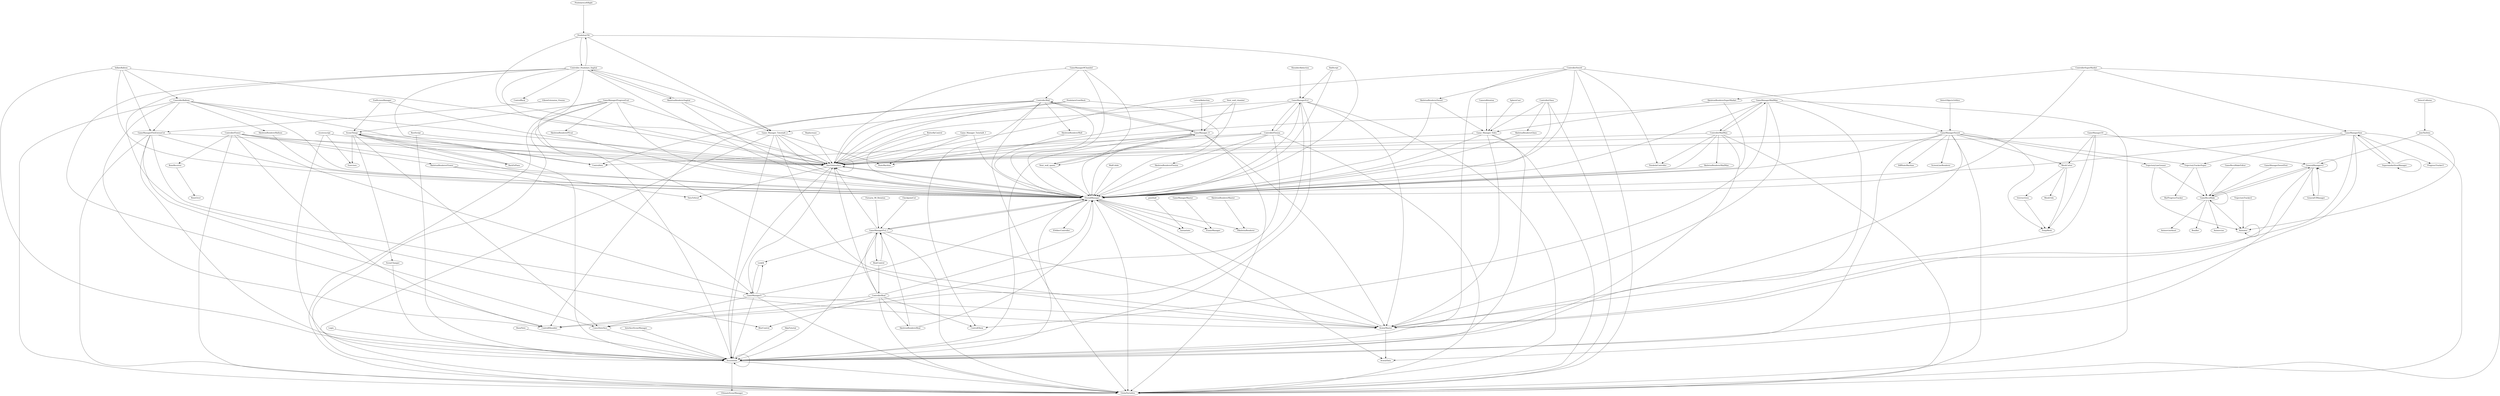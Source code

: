 digraph  {
	graph [nodesep=1.0,
		ranksep=3.0
	];
	EndScreenManager -> VarsToInterface;
	EndScreenManager -> SceneThings;
	Login -> SessionInfo;
	CheckpointCol -> GameManagerEx2_1;
	PendularsLeftRight -> PendulumTilt;
	GeneralManagerv2 -> GeneralManagerv2;
	GeneralManagerv2 -> GeneralUIManager;
	GeneralManagerv2 -> AvatarMaster;
	GeneralManagerv2 -> GameRecnMake;
	GeneralManagerv2 -> AvatarData;
	ControllerSuperMarket -> GlobalVariables;
	ControllerSuperMarket -> SkeletonRendererSuperMarket;
	ControllerSuperMarket -> GameManagerSaw;
	ControllerSuperMarket -> OverallManager;
	GameManagerMailMan -> GlobalVariables;
	GameManagerMailMan -> SessionInfo;
	GameManagerMailMan -> AvatarMaster;
	GameManagerMailMan -> ControlElbow;
	GameManagerMailMan -> OverallManager;
	GameManagerMailMan -> VarsToInterface;
	GameManagerMailMan -> ControllerMailMan;
	InflateBalloon -> SessionInfo;
	InflateBalloon -> GameManagerFlexExtensCot;
	InflateBalloon -> OverallManager;
	InflateBalloon -> VarsToInterface;
	InflateBalloon -> ControllerBalloon;
	SupermarketItemManager -> SupermarketItemManager;
	SupermarketItemManager -> GameManagerSaw;
	LookAt -> GameManager5;
	SkeletonRendererSuperMarket -> OverallManager;
	SkeletonRendererSuperMarket -> Game_Manager_Vidro;
	BackToPlans -> SceneThings;
	receivescript -> Exercises;
	receivescript -> SessionInfo;
	receivescript -> VarsToInterface;
	TrajectoryLineGenner -> GameRecnMake;
	TrajectoryLineGenner -> Animater;
	ControllerGlass -> GlobalVariables;
	ControllerGlass -> SkeletonRendererGlass;
	ControllerGlass -> OverallManager;
	ControllerGlass -> Game_Manager_Vidro;
	SkeletonRendererSword -> OverallManager;
	SkeletonRendererSword -> Game_Manager_Vidro;
	GameManager9Chambel -> ControllerWall;
	GameManager9Chambel -> OverallManager;
	GameManager9Chambel -> VarsToInterface;
	GameManager9Chambel -> Next_wall_spawn;
	GameManagerSaw -> GlobalVariables;
	GameManagerSaw -> SupermarketItemManager;
	GameManagerSaw -> ProgressTracker3;
	GameManagerSaw -> SessionInfo;
	GameManagerSaw -> AvatarMaster;
	GameManagerSaw -> OverallManager;
	GameManagerSaw -> VarsToInterface;
	GameManagerSaw -> TrajectoryTrackerSuper;
	GeneralUIManager -> GeneralManagerv2;
	ControllerFlower -> GlobalVariables;
	ControllerFlower -> SkeletonRendererFlower;
	ControllerFlower -> OverallManager;
	ControllerFlower -> VarsToInterface;
	ControllerFlower -> BoneReceiver;
	ControllerFlower -> GameManager5;
	ControllerFlower -> ControllShoulder;
	SkeletonRendererFlower -> OverallManager;
	SkeletonRendererFlower -> GameManager5;
	RepIncrease -> VarsToInterface;
	SkeletonRendererGlass -> OverallManager;
	GameManager10 -> GeneralManagerv2;
	GameManager10 -> TempMesh;
	GameManager10 -> MeshCutter;
	GameManager10 -> AvatarMaster;
	InterfaceSceneManager -> SessionInfo;
	WallColide -> OverallManager;
	paintball -> Instantiate;
	SessionInfo -> GlobalVariables;
	SessionInfo -> SessionInfo;
	SessionInfo -> UltimateSceneManager;
	ControllerWall -> GlobalVariables;
	ControllerWall -> SkeletonRendererWall;
	ControllerWall -> ControlElbow;
	ControllerWall -> OverallManager;
	ControllerWall -> VarsToInterface;
	ControllerWall -> GameManager_9;
	ControllerWall -> ControllShoulder;
	ControllerWall -> ControlArm;
	CameraRotation -> Game_Manager_Vidro;
	GameManagerProgressEval -> GlobalVariables;
	GameManagerProgressEval -> SessionInfo;
	GameManagerProgressEval -> AvatarMaster;
	GameManagerProgressEval -> SkeletonRendererPEval;
	GameManagerProgressEval -> OverallManager;
	GameManagerProgressEval -> VarsToInterface;
	GameManagerProgressEval -> SceneThings;
	MeshCutter -> TempMesh;
	MeshCutter -> Intersections;
	MeshCutter -> MeshUtils;
	Intersections -> TempMesh;
	AvatarMaster -> OverallManager;
	AvatarMaster -> AvatarData;
	SkeletonRendererWall -> OverallManager;
	GameManagerMaster -> IGameManager;
	ShowNote -> SessionInfo;
	ShoulderAbduction -> GameManagerEx1;
	GameManagerSword -> GlobalVariables;
	GameManagerSword -> TrajectoryLineGenner;
	GameManagerSword -> TempMesh;
	GameManagerSword -> SessionInfo;
	GameManagerSword -> MeshCutter;
	GameManagerSword -> AvatarMaster;
	GameManagerSword -> DiffStateMachine;
	GameManagerSword -> OverallManager;
	GameManagerSword -> VarsToInterface;
	GameManagerSword -> ScreenLineRenderer;
	GameManagerSword -> TrajectoryTrackerSuper;
	PendulumTilt -> OverallManager;
	PendulumTilt -> VarsToInterface;
	PendulumTilt -> Controller_Pendulars_Sagital;
	PendulumTilt -> Game_Manager_Tutorial4_2;
	LateralAbduction -> GameManager_9;
	ElbowExtension_Flexion -> GameManagerFlexExtensCot;
	SkeletonRendererMaster -> ISkeletonRenderer;
	SceneChanger -> SessionInfo;
	ControllerSword -> GlobalVariables;
	ControllerSword -> SkeletonRendererSword;
	ControllerSword -> SessionInfo;
	ControllerSword -> ParabolaController;
	ControllerSword -> GameManagerSword;
	ControllerSword -> OverallManager;
	ControllerSword -> VarsToInterface;
	SkeletonRendererFlexion -> OverallManager;
	Next_wall_chambel -> OverallManager;
	Next_wall_chambel -> VarsToInterface;
	Next_wall_chambel -> GameManager_9;
	BoatControl -> GameManagerEx2_1;
	BoatControl -> ControllerBoat;
	GameManagerFlexExtensCot -> GlobalVariables;
	GameManagerFlexExtensCot -> SessionInfo;
	GameManagerFlexExtensCot -> AvatarMaster;
	GameManagerFlexExtensCot -> OverallManager;
	GameManagerFlexExtensCot -> VarsToInterface;
	GameManagerFlexExtensCot -> Coms2Interface;
	SkeletonRendererPEval -> OverallManager;
	GameRecnMake -> GeneralManagerv2;
	GameRecnMake -> GameRecnMake;
	GameRecnMake -> Animater;
	GameRecnMake -> Animercise;
	GameRecnMake -> AnimerciseAsset;
	GameRecnMake -> Bonifier;
	SkeletonRendererSagital -> OverallManager;
	SkeletonRendererSagital -> Controller_Pendulars_Sagital;
	SkeletonRendererSagital -> Game_Manager_Tutorial4_2;
	RestScript -> SessionInfo;
	RestScript -> VarsToInterface;
	OverallManager -> GlobalVariables;
	OverallManager -> IGameManager;
	OverallManager -> ISkeletonRenderer;
	OverallManager -> SessionInfo;
	OverallManager -> IOrbbecController;
	OverallManager -> VarsToInterface;
	OverallManager -> GameManagerEx2_1;
	OverallManager -> Instantiate;
	OverallManager -> AvatarData;
	BallScript -> OverallManager;
	BallScript -> GameManagerEx1;
	VarsToInterface -> DataToSend;
	VarsToInterface -> SessionInfo;
	VarsToInterface -> OverallManager;
	VarsToInterface -> VarsToInterface;
	SkipTutorial -> SessionInfo;
	GameManagerEx2_1 -> GlobalVariables;
	GameManagerEx2_1 -> LookAt;
	GameManagerEx2_1 -> SessionInfo;
	GameManagerEx2_1 -> AvatarMaster;
	GameManagerEx2_1 -> BoatControl;
	GameManagerEx2_1 -> OverallManager;
	GameManagerEx2_1 -> VarsToInterface;
	Controller_Pendulars_Sagital -> GlobalVariables;
	Controller_Pendulars_Sagital -> BlurControl;
	Controller_Pendulars_Sagital -> ControlBack;
	Controller_Pendulars_Sagital -> PendulumTilt;
	Controller_Pendulars_Sagital -> SkeletonRendererSagital;
	Controller_Pendulars_Sagital -> OverallManager;
	Controller_Pendulars_Sagital -> VarsToInterface;
	Controller_Pendulars_Sagital -> Game_Manager_Tutorial4_2;
	Controller_Pendulars_Sagital -> ControllShoulder;
	Controller_Pendulars_Sagital -> ControlArm;
	ControllerBoat -> GlobalVariables;
	ControllerBoat -> BlurControl;
	ControllerBoat -> ControlElbow;
	ControllerBoat -> OverallManager;
	ControllerBoat -> VarsToInterface;
	ControllerBoat -> GameManagerEx2_1;
	ControllerBoat -> SkeletonRendererBoat;
	ControllerBoat -> ControllShoulder;
	BoneReceiver -> BoneGiver;
	Game_Manager_Tutorial4_1 -> StateMachine;
	Game_Manager_Tutorial4_1 -> OverallManager;
	Game_Manager_Tutorial4_1 -> VarsToInterface;
	GameManagerEx1 -> GlobalVariables;
	GameManagerEx1 -> SessionInfo;
	GameManagerEx1 -> AvatarMaster;
	GameManagerEx1 -> StateMachine;
	GameManagerEx1 -> OverallManager;
	GameManagerEx1 -> VarsToInterface;
	GameManagerEx1 -> ControllerFlexion;
	GameManagerEx1 -> Coms2Interface;
	PendularsFrontBack -> OverallManager;
	PendularsFrontBack -> VarsToInterface;
	PendularsFrontBack -> Game_Manager_Tutorial4_2;
	Game_Manager_Vidro -> GlobalVariables;
	Game_Manager_Vidro -> SessionInfo;
	Game_Manager_Vidro -> AvatarMaster;
	Game_Manager_Vidro -> OverallManager;
	Game_Manager_Vidro -> VarsToInterface;
	ControllerBalloon -> GlobalVariables;
	ControllerBalloon -> GameManagerFlexExtensCot;
	ControllerBalloon -> OverallManager;
	ControllerBalloon -> VarsToInterface;
	ControllerBalloon -> ControllShoulder;
	ControllerBalloon -> ControlArm;
	ControllerBalloon -> SkeletonRendererBalloon;
	GameManager5 -> GlobalVariables;
	GameManager5 -> LookAt;
	GameManager5 -> SessionInfo;
	GameManager5 -> AvatarMaster;
	GameManager5 -> OverallManager;
	GameManager5 -> VarsToInterface;
	GameManager5 -> Coms2Interface;
	Game_Manager_Tutorial4_2 -> GlobalVariables;
	Game_Manager_Tutorial4_2 -> SessionInfo;
	Game_Manager_Tutorial4_2 -> AvatarMaster;
	Game_Manager_Tutorial4_2 -> StateMachine;
	Game_Manager_Tutorial4_2 -> OverallManager;
	Game_Manager_Tutorial4_2 -> VarsToInterface;
	DetectObjectsToSlice -> GameManagerSword;
	SphereCast -> Game_Manager_Vidro;
	GameManager_9 -> GlobalVariables;
	GameManager_9 -> SessionInfo;
	GameManager_9 -> ControllerWall;
	GameManager_9 -> AvatarMaster;
	GameManager_9 -> OverallManager;
	GameManager_9 -> VarsToInterface;
	GameManager_9 -> Next_wall_spawn;
	ControllerMailMan -> GlobalVariables;
	ControllerMailMan -> GameManagerMailMan;
	ControllerMailMan -> SessionInfo;
	ControllerMailMan -> ParabolaController;
	ControllerMailMan -> OverallManager;
	ControllerMailMan -> VarsToInterface;
	ControllerMailMan -> SkeletonRendererMailMan;
	ButterflyControl -> OverallManager;
	ButterflyControl -> VarsToInterface;
	SkeletonRendererBoat -> OverallManager;
	SkeletonRendererBoat -> GameManagerEx2_1;
	SkeletonRendererMailMan -> OverallManager;
	JoinTheDots -> GeneralManagerv2;
	JoinTheDots -> Animater;
	SceneThings -> DataToSend;
	SceneThings -> BackToPlans;
	SceneThings -> Exercises;
	SceneThings -> SessionInfo;
	SceneThings -> SceneChanger;
	SceneThings -> VarsToInterface;
	SceneThings -> Coms2Interface;
	TrajectoryTrackerSuper -> BarProgressTracker;
	TrajectoryTrackerSuper -> GameRecnMake;
	Next_wall_spawn -> OverallManager;
	Next_wall_spawn -> GameManager_9;
	Forearm_90_Rotation -> GameManagerEx2_1;
	ControllerFlexion -> GlobalVariables;
	ControllerFlexion -> SkeletonRendererFlexion;
	ControllerFlexion -> OverallManager;
	ControllerFlexion -> VarsToInterface;
	ControllerFlexion -> GameManagerEx1;
	ControllerFlexion -> ControllShoulder;
	ControllerFlexion -> ControlArm;
	Animater -> Animater;
	Coms2Interface -> SessionInfo;
	SkeletonRendererBalloon -> OverallManager;
	GameManagerSwordTest -> GameRecnMake;
	GameRecnMakeEditor -> GameRecnMake;
	DetectCollision -> JoinTheDots;
	TrajectoryTracker2 -> Animater;
}
